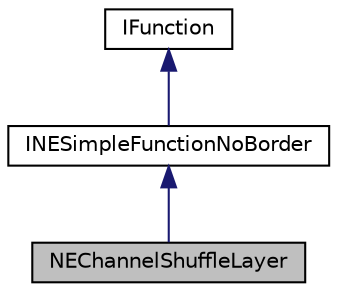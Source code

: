 digraph "NEChannelShuffleLayer"
{
 // LATEX_PDF_SIZE
  edge [fontname="Helvetica",fontsize="10",labelfontname="Helvetica",labelfontsize="10"];
  node [fontname="Helvetica",fontsize="10",shape=record];
  Node1 [label="NEChannelShuffleLayer",height=0.2,width=0.4,color="black", fillcolor="grey75", style="filled", fontcolor="black",tooltip="Basic function to run NEChannelShuffleLayerKernel."];
  Node2 -> Node1 [dir="back",color="midnightblue",fontsize="10",style="solid",fontname="Helvetica"];
  Node2 [label="INESimpleFunctionNoBorder",height=0.2,width=0.4,color="black", fillcolor="white", style="filled",URL="$classarm__compute_1_1_i_n_e_simple_function_no_border.xhtml",tooltip="Basic interface for functions which have a single CPU kernel and no border."];
  Node3 -> Node2 [dir="back",color="midnightblue",fontsize="10",style="solid",fontname="Helvetica"];
  Node3 [label="IFunction",height=0.2,width=0.4,color="black", fillcolor="white", style="filled",URL="$classarm__compute_1_1_i_function.xhtml",tooltip="Base class for all functions."];
}
